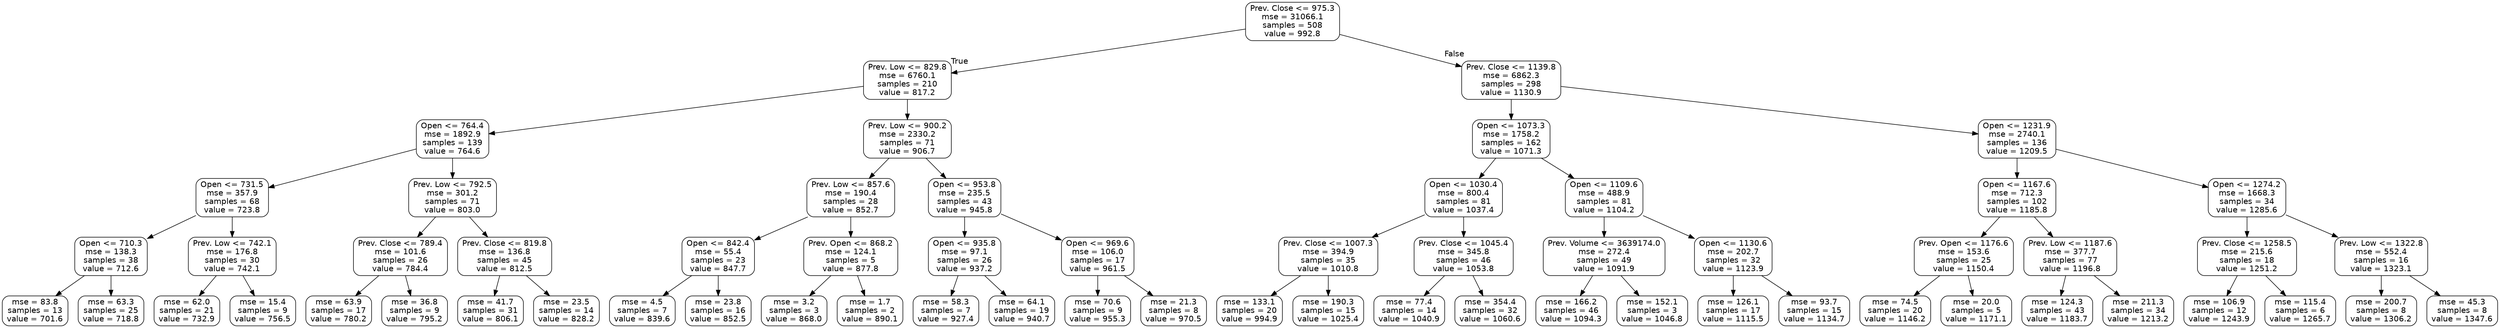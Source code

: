 digraph Tree {
node [shape=box, style="rounded", color="black", fontname=helvetica] ;
edge [fontname=helvetica] ;
0 [label="Prev. Close <= 975.3\nmse = 31066.1\nsamples = 508\nvalue = 992.8"] ;
1 [label="Prev. Low <= 829.8\nmse = 6760.1\nsamples = 210\nvalue = 817.2"] ;
0 -> 1 [labeldistance=2.5, labelangle=45, headlabel="True"] ;
2 [label="Open <= 764.4\nmse = 1892.9\nsamples = 139\nvalue = 764.6"] ;
1 -> 2 ;
3 [label="Open <= 731.5\nmse = 357.9\nsamples = 68\nvalue = 723.8"] ;
2 -> 3 ;
4 [label="Open <= 710.3\nmse = 138.3\nsamples = 38\nvalue = 712.6"] ;
3 -> 4 ;
5 [label="mse = 83.8\nsamples = 13\nvalue = 701.6"] ;
4 -> 5 ;
6 [label="mse = 63.3\nsamples = 25\nvalue = 718.8"] ;
4 -> 6 ;
7 [label="Prev. Low <= 742.1\nmse = 176.8\nsamples = 30\nvalue = 742.1"] ;
3 -> 7 ;
8 [label="mse = 62.0\nsamples = 21\nvalue = 732.9"] ;
7 -> 8 ;
9 [label="mse = 15.4\nsamples = 9\nvalue = 756.5"] ;
7 -> 9 ;
10 [label="Prev. Low <= 792.5\nmse = 301.2\nsamples = 71\nvalue = 803.0"] ;
2 -> 10 ;
11 [label="Prev. Close <= 789.4\nmse = 101.6\nsamples = 26\nvalue = 784.4"] ;
10 -> 11 ;
12 [label="mse = 63.9\nsamples = 17\nvalue = 780.2"] ;
11 -> 12 ;
13 [label="mse = 36.8\nsamples = 9\nvalue = 795.2"] ;
11 -> 13 ;
14 [label="Prev. Close <= 819.8\nmse = 136.8\nsamples = 45\nvalue = 812.5"] ;
10 -> 14 ;
15 [label="mse = 41.7\nsamples = 31\nvalue = 806.1"] ;
14 -> 15 ;
16 [label="mse = 23.5\nsamples = 14\nvalue = 828.2"] ;
14 -> 16 ;
17 [label="Prev. Low <= 900.2\nmse = 2330.2\nsamples = 71\nvalue = 906.7"] ;
1 -> 17 ;
18 [label="Prev. Low <= 857.6\nmse = 190.4\nsamples = 28\nvalue = 852.7"] ;
17 -> 18 ;
19 [label="Open <= 842.4\nmse = 55.4\nsamples = 23\nvalue = 847.7"] ;
18 -> 19 ;
20 [label="mse = 4.5\nsamples = 7\nvalue = 839.6"] ;
19 -> 20 ;
21 [label="mse = 23.8\nsamples = 16\nvalue = 852.5"] ;
19 -> 21 ;
22 [label="Prev. Open <= 868.2\nmse = 124.1\nsamples = 5\nvalue = 877.8"] ;
18 -> 22 ;
23 [label="mse = 3.2\nsamples = 3\nvalue = 868.0"] ;
22 -> 23 ;
24 [label="mse = 1.7\nsamples = 2\nvalue = 890.1"] ;
22 -> 24 ;
25 [label="Open <= 953.8\nmse = 235.5\nsamples = 43\nvalue = 945.8"] ;
17 -> 25 ;
26 [label="Open <= 935.8\nmse = 97.1\nsamples = 26\nvalue = 937.2"] ;
25 -> 26 ;
27 [label="mse = 58.3\nsamples = 7\nvalue = 927.4"] ;
26 -> 27 ;
28 [label="mse = 64.1\nsamples = 19\nvalue = 940.7"] ;
26 -> 28 ;
29 [label="Open <= 969.6\nmse = 106.0\nsamples = 17\nvalue = 961.5"] ;
25 -> 29 ;
30 [label="mse = 70.6\nsamples = 9\nvalue = 955.3"] ;
29 -> 30 ;
31 [label="mse = 21.3\nsamples = 8\nvalue = 970.5"] ;
29 -> 31 ;
32 [label="Prev. Close <= 1139.8\nmse = 6862.3\nsamples = 298\nvalue = 1130.9"] ;
0 -> 32 [labeldistance=2.5, labelangle=-45, headlabel="False"] ;
33 [label="Open <= 1073.3\nmse = 1758.2\nsamples = 162\nvalue = 1071.3"] ;
32 -> 33 ;
34 [label="Open <= 1030.4\nmse = 800.4\nsamples = 81\nvalue = 1037.4"] ;
33 -> 34 ;
35 [label="Prev. Close <= 1007.3\nmse = 394.9\nsamples = 35\nvalue = 1010.8"] ;
34 -> 35 ;
36 [label="mse = 133.1\nsamples = 20\nvalue = 994.9"] ;
35 -> 36 ;
37 [label="mse = 190.3\nsamples = 15\nvalue = 1025.4"] ;
35 -> 37 ;
38 [label="Prev. Close <= 1045.4\nmse = 345.8\nsamples = 46\nvalue = 1053.8"] ;
34 -> 38 ;
39 [label="mse = 77.4\nsamples = 14\nvalue = 1040.9"] ;
38 -> 39 ;
40 [label="mse = 354.4\nsamples = 32\nvalue = 1060.6"] ;
38 -> 40 ;
41 [label="Open <= 1109.6\nmse = 488.9\nsamples = 81\nvalue = 1104.2"] ;
33 -> 41 ;
42 [label="Prev. Volume <= 3639174.0\nmse = 272.4\nsamples = 49\nvalue = 1091.9"] ;
41 -> 42 ;
43 [label="mse = 166.2\nsamples = 46\nvalue = 1094.3"] ;
42 -> 43 ;
44 [label="mse = 152.1\nsamples = 3\nvalue = 1046.8"] ;
42 -> 44 ;
45 [label="Open <= 1130.6\nmse = 202.7\nsamples = 32\nvalue = 1123.9"] ;
41 -> 45 ;
46 [label="mse = 126.1\nsamples = 17\nvalue = 1115.5"] ;
45 -> 46 ;
47 [label="mse = 93.7\nsamples = 15\nvalue = 1134.7"] ;
45 -> 47 ;
48 [label="Open <= 1231.9\nmse = 2740.1\nsamples = 136\nvalue = 1209.5"] ;
32 -> 48 ;
49 [label="Open <= 1167.6\nmse = 712.3\nsamples = 102\nvalue = 1185.8"] ;
48 -> 49 ;
50 [label="Prev. Open <= 1176.6\nmse = 153.6\nsamples = 25\nvalue = 1150.4"] ;
49 -> 50 ;
51 [label="mse = 74.5\nsamples = 20\nvalue = 1146.2"] ;
50 -> 51 ;
52 [label="mse = 20.0\nsamples = 5\nvalue = 1171.1"] ;
50 -> 52 ;
53 [label="Prev. Low <= 1187.6\nmse = 377.7\nsamples = 77\nvalue = 1196.8"] ;
49 -> 53 ;
54 [label="mse = 124.3\nsamples = 43\nvalue = 1183.7"] ;
53 -> 54 ;
55 [label="mse = 211.3\nsamples = 34\nvalue = 1213.2"] ;
53 -> 55 ;
56 [label="Open <= 1274.2\nmse = 1668.3\nsamples = 34\nvalue = 1285.6"] ;
48 -> 56 ;
57 [label="Prev. Close <= 1258.5\nmse = 215.6\nsamples = 18\nvalue = 1251.2"] ;
56 -> 57 ;
58 [label="mse = 106.9\nsamples = 12\nvalue = 1243.9"] ;
57 -> 58 ;
59 [label="mse = 115.4\nsamples = 6\nvalue = 1265.7"] ;
57 -> 59 ;
60 [label="Prev. Low <= 1322.8\nmse = 552.4\nsamples = 16\nvalue = 1323.1"] ;
56 -> 60 ;
61 [label="mse = 200.7\nsamples = 8\nvalue = 1306.2"] ;
60 -> 61 ;
62 [label="mse = 45.3\nsamples = 8\nvalue = 1347.6"] ;
60 -> 62 ;
}